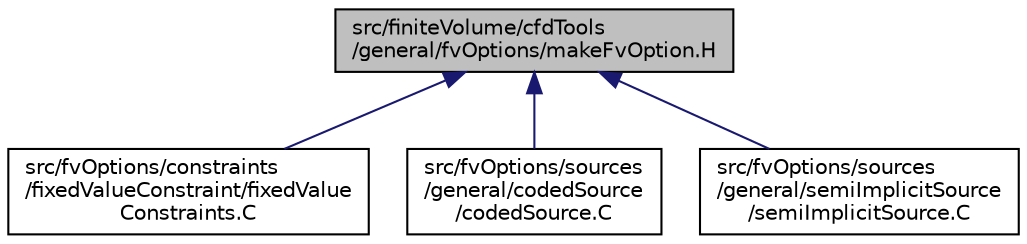digraph "src/finiteVolume/cfdTools/general/fvOptions/makeFvOption.H"
{
  bgcolor="transparent";
  edge [fontname="Helvetica",fontsize="10",labelfontname="Helvetica",labelfontsize="10"];
  node [fontname="Helvetica",fontsize="10",shape=record];
  Node115 [label="src/finiteVolume/cfdTools\l/general/fvOptions/makeFvOption.H",height=0.2,width=0.4,color="black", fillcolor="grey75", style="filled", fontcolor="black"];
  Node115 -> Node116 [dir="back",color="midnightblue",fontsize="10",style="solid",fontname="Helvetica"];
  Node116 [label="src/fvOptions/constraints\l/fixedValueConstraint/fixedValue\lConstraints.C",height=0.2,width=0.4,color="black",URL="$a05252.html"];
  Node115 -> Node117 [dir="back",color="midnightblue",fontsize="10",style="solid",fontname="Helvetica"];
  Node117 [label="src/fvOptions/sources\l/general/codedSource\l/codedSource.C",height=0.2,width=0.4,color="black",URL="$a05435.html"];
  Node115 -> Node118 [dir="back",color="midnightblue",fontsize="10",style="solid",fontname="Helvetica"];
  Node118 [label="src/fvOptions/sources\l/general/semiImplicitSource\l/semiImplicitSource.C",height=0.2,width=0.4,color="black",URL="$a05447.html"];
}
